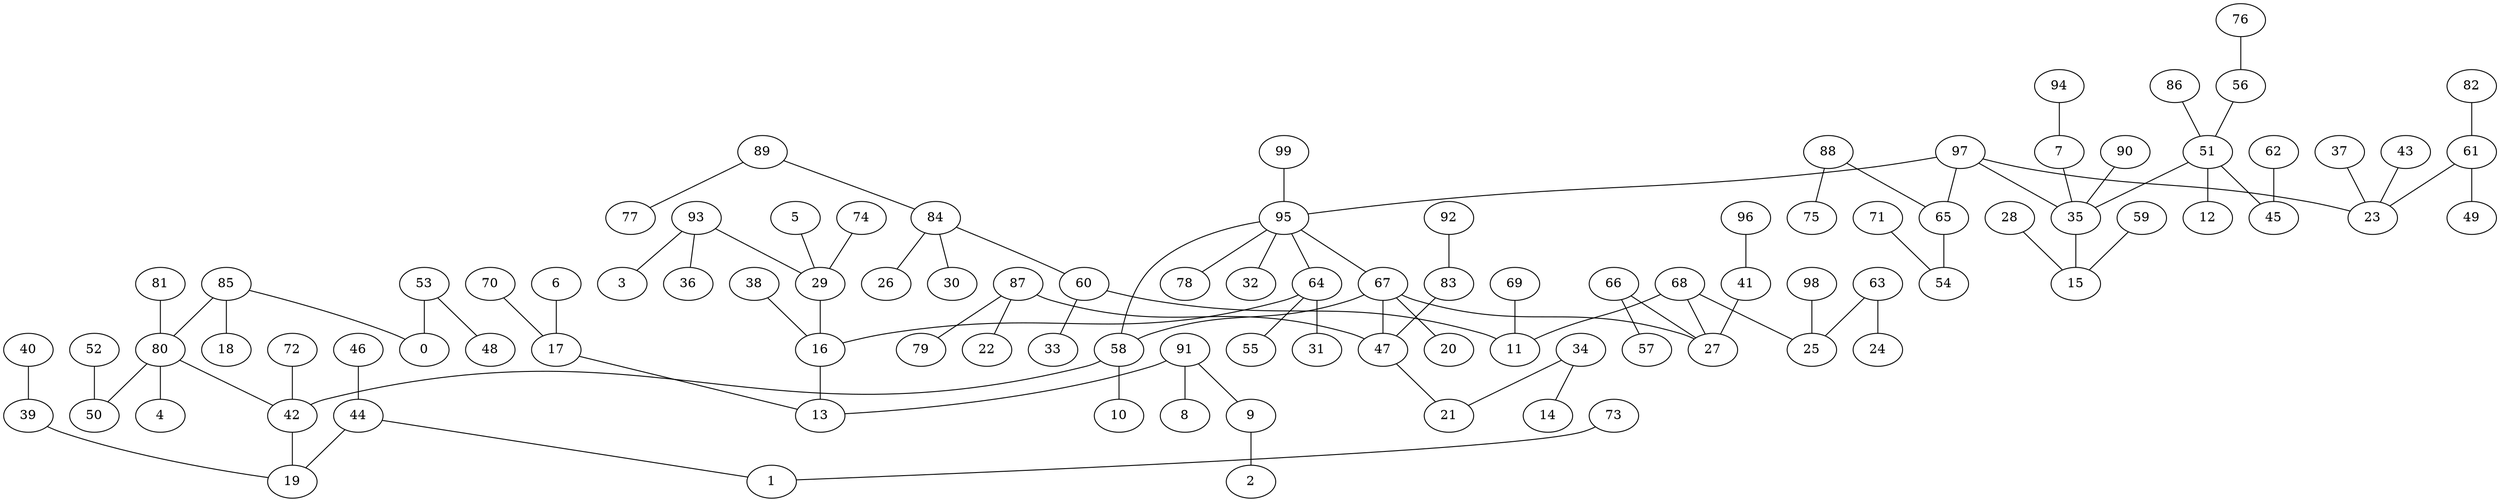 digraph GG_graph {

subgraph G_graph {
edge [color = black]
"40" -> "39" [dir = none]
"82" -> "61" [dir = none]
"52" -> "50" [dir = none]
"73" -> "1" [dir = none]
"39" -> "19" [dir = none]
"5" -> "29" [dir = none]
"28" -> "15" [dir = none]
"53" -> "48" [dir = none]
"53" -> "0" [dir = none]
"88" -> "75" [dir = none]
"88" -> "65" [dir = none]
"94" -> "7" [dir = none]
"71" -> "54" [dir = none]
"89" -> "77" [dir = none]
"89" -> "84" [dir = none]
"34" -> "14" [dir = none]
"34" -> "21" [dir = none]
"60" -> "33" [dir = none]
"60" -> "11" [dir = none]
"85" -> "18" [dir = none]
"85" -> "0" [dir = none]
"85" -> "80" [dir = none]
"62" -> "45" [dir = none]
"97" -> "35" [dir = none]
"97" -> "23" [dir = none]
"97" -> "65" [dir = none]
"97" -> "95" [dir = none]
"86" -> "51" [dir = none]
"80" -> "4" [dir = none]
"80" -> "50" [dir = none]
"80" -> "42" [dir = none]
"42" -> "19" [dir = none]
"17" -> "13" [dir = none]
"64" -> "55" [dir = none]
"64" -> "31" [dir = none]
"64" -> "16" [dir = none]
"83" -> "47" [dir = none]
"93" -> "3" [dir = none]
"93" -> "36" [dir = none]
"93" -> "29" [dir = none]
"9" -> "2" [dir = none]
"81" -> "80" [dir = none]
"69" -> "11" [dir = none]
"95" -> "78" [dir = none]
"95" -> "32" [dir = none]
"95" -> "67" [dir = none]
"95" -> "58" [dir = none]
"95" -> "64" [dir = none]
"98" -> "25" [dir = none]
"35" -> "15" [dir = none]
"91" -> "8" [dir = none]
"91" -> "9" [dir = none]
"91" -> "13" [dir = none]
"87" -> "79" [dir = none]
"87" -> "22" [dir = none]
"87" -> "47" [dir = none]
"41" -> "27" [dir = none]
"99" -> "95" [dir = none]
"29" -> "16" [dir = none]
"74" -> "29" [dir = none]
"68" -> "25" [dir = none]
"68" -> "11" [dir = none]
"68" -> "27" [dir = none]
"51" -> "12" [dir = none]
"51" -> "45" [dir = none]
"51" -> "35" [dir = none]
"84" -> "26" [dir = none]
"84" -> "30" [dir = none]
"84" -> "60" [dir = none]
"58" -> "10" [dir = none]
"58" -> "42" [dir = none]
"6" -> "17" [dir = none]
"7" -> "35" [dir = none]
"65" -> "54" [dir = none]
"72" -> "42" [dir = none]
"61" -> "49" [dir = none]
"61" -> "23" [dir = none]
"38" -> "16" [dir = none]
"92" -> "83" [dir = none]
"76" -> "56" [dir = none]
"63" -> "24" [dir = none]
"63" -> "25" [dir = none]
"44" -> "1" [dir = none]
"44" -> "19" [dir = none]
"56" -> "51" [dir = none]
"37" -> "23" [dir = none]
"46" -> "44" [dir = none]
"16" -> "13" [dir = none]
"66" -> "57" [dir = none]
"66" -> "27" [dir = none]
"70" -> "17" [dir = none]
"43" -> "23" [dir = none]
"47" -> "21" [dir = none]
"96" -> "41" [dir = none]
"59" -> "15" [dir = none]
"67" -> "20" [dir = none]
"67" -> "47" [dir = none]
"67" -> "27" [dir = none]
"90" -> "35" [dir = none]
"67" -> "58" [dir = none]
}

}
